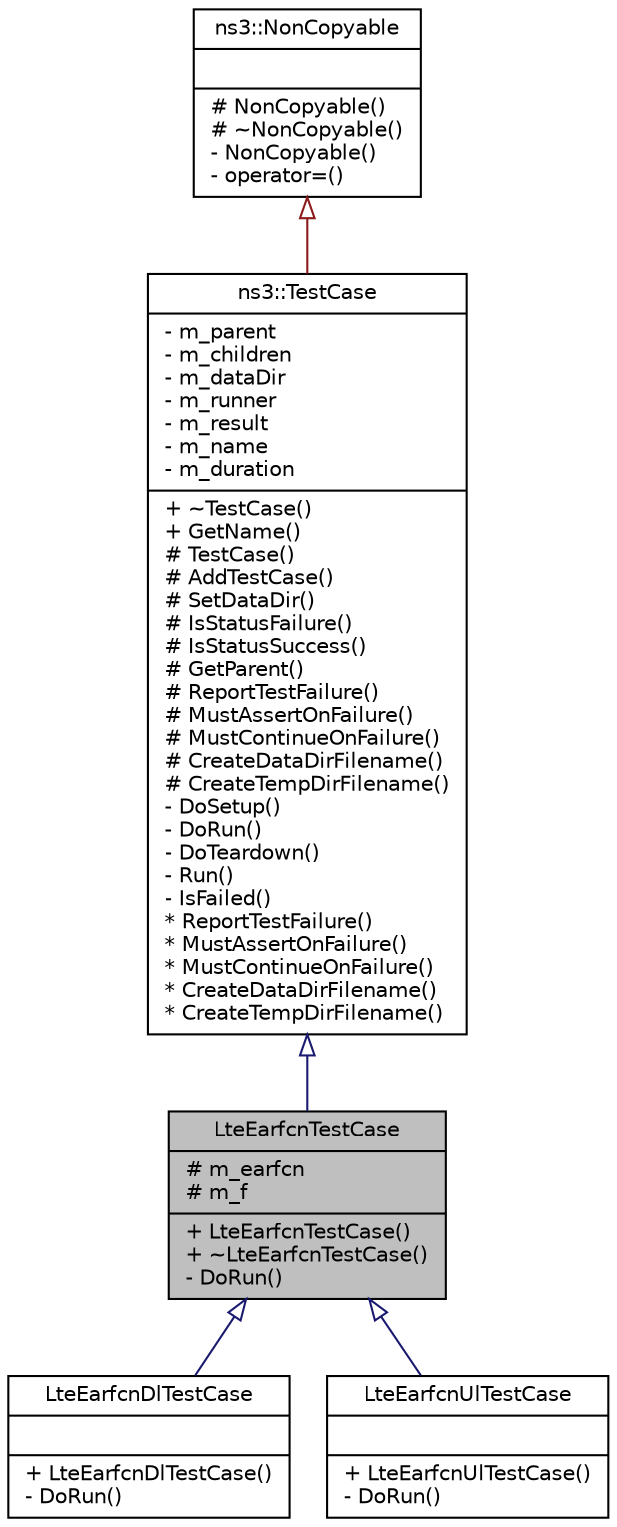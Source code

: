 digraph "LteEarfcnTestCase"
{
  edge [fontname="Helvetica",fontsize="10",labelfontname="Helvetica",labelfontsize="10"];
  node [fontname="Helvetica",fontsize="10",shape=record];
  Node1 [label="{LteEarfcnTestCase\n|# m_earfcn\l# m_f\l|+ LteEarfcnTestCase()\l+ ~LteEarfcnTestCase()\l- DoRun()\l}",height=0.2,width=0.4,color="black", fillcolor="grey75", style="filled", fontcolor="black"];
  Node2 -> Node1 [dir="back",color="midnightblue",fontsize="10",style="solid",arrowtail="onormal"];
  Node2 [label="{ns3::TestCase\n|- m_parent\l- m_children\l- m_dataDir\l- m_runner\l- m_result\l- m_name\l- m_duration\l|+ ~TestCase()\l+ GetName()\l# TestCase()\l# AddTestCase()\l# SetDataDir()\l# IsStatusFailure()\l# IsStatusSuccess()\l# GetParent()\l# ReportTestFailure()\l# MustAssertOnFailure()\l# MustContinueOnFailure()\l# CreateDataDirFilename()\l# CreateTempDirFilename()\l- DoSetup()\l- DoRun()\l- DoTeardown()\l- Run()\l- IsFailed()\l* ReportTestFailure()\l* MustAssertOnFailure()\l* MustContinueOnFailure()\l* CreateDataDirFilename()\l* CreateTempDirFilename()\l}",height=0.2,width=0.4,color="black", fillcolor="white", style="filled",URL="$dd/d88/classns3_1_1TestCase.html",tooltip="encapsulates test code "];
  Node3 -> Node2 [dir="back",color="firebrick4",fontsize="10",style="solid",arrowtail="onormal"];
  Node3 [label="{ns3::NonCopyable\n||# NonCopyable()\l# ~NonCopyable()\l- NonCopyable()\l- operator=()\l}",height=0.2,width=0.4,color="black", fillcolor="white", style="filled",URL="$da/dd1/classns3_1_1NonCopyable.html"];
  Node1 -> Node4 [dir="back",color="midnightblue",fontsize="10",style="solid",arrowtail="onormal"];
  Node4 [label="{LteEarfcnDlTestCase\n||+ LteEarfcnDlTestCase()\l- DoRun()\l}",height=0.2,width=0.4,color="black", fillcolor="white", style="filled",URL="$d4/dd0/classLteEarfcnDlTestCase.html"];
  Node1 -> Node5 [dir="back",color="midnightblue",fontsize="10",style="solid",arrowtail="onormal"];
  Node5 [label="{LteEarfcnUlTestCase\n||+ LteEarfcnUlTestCase()\l- DoRun()\l}",height=0.2,width=0.4,color="black", fillcolor="white", style="filled",URL="$d4/dad/classLteEarfcnUlTestCase.html"];
}
